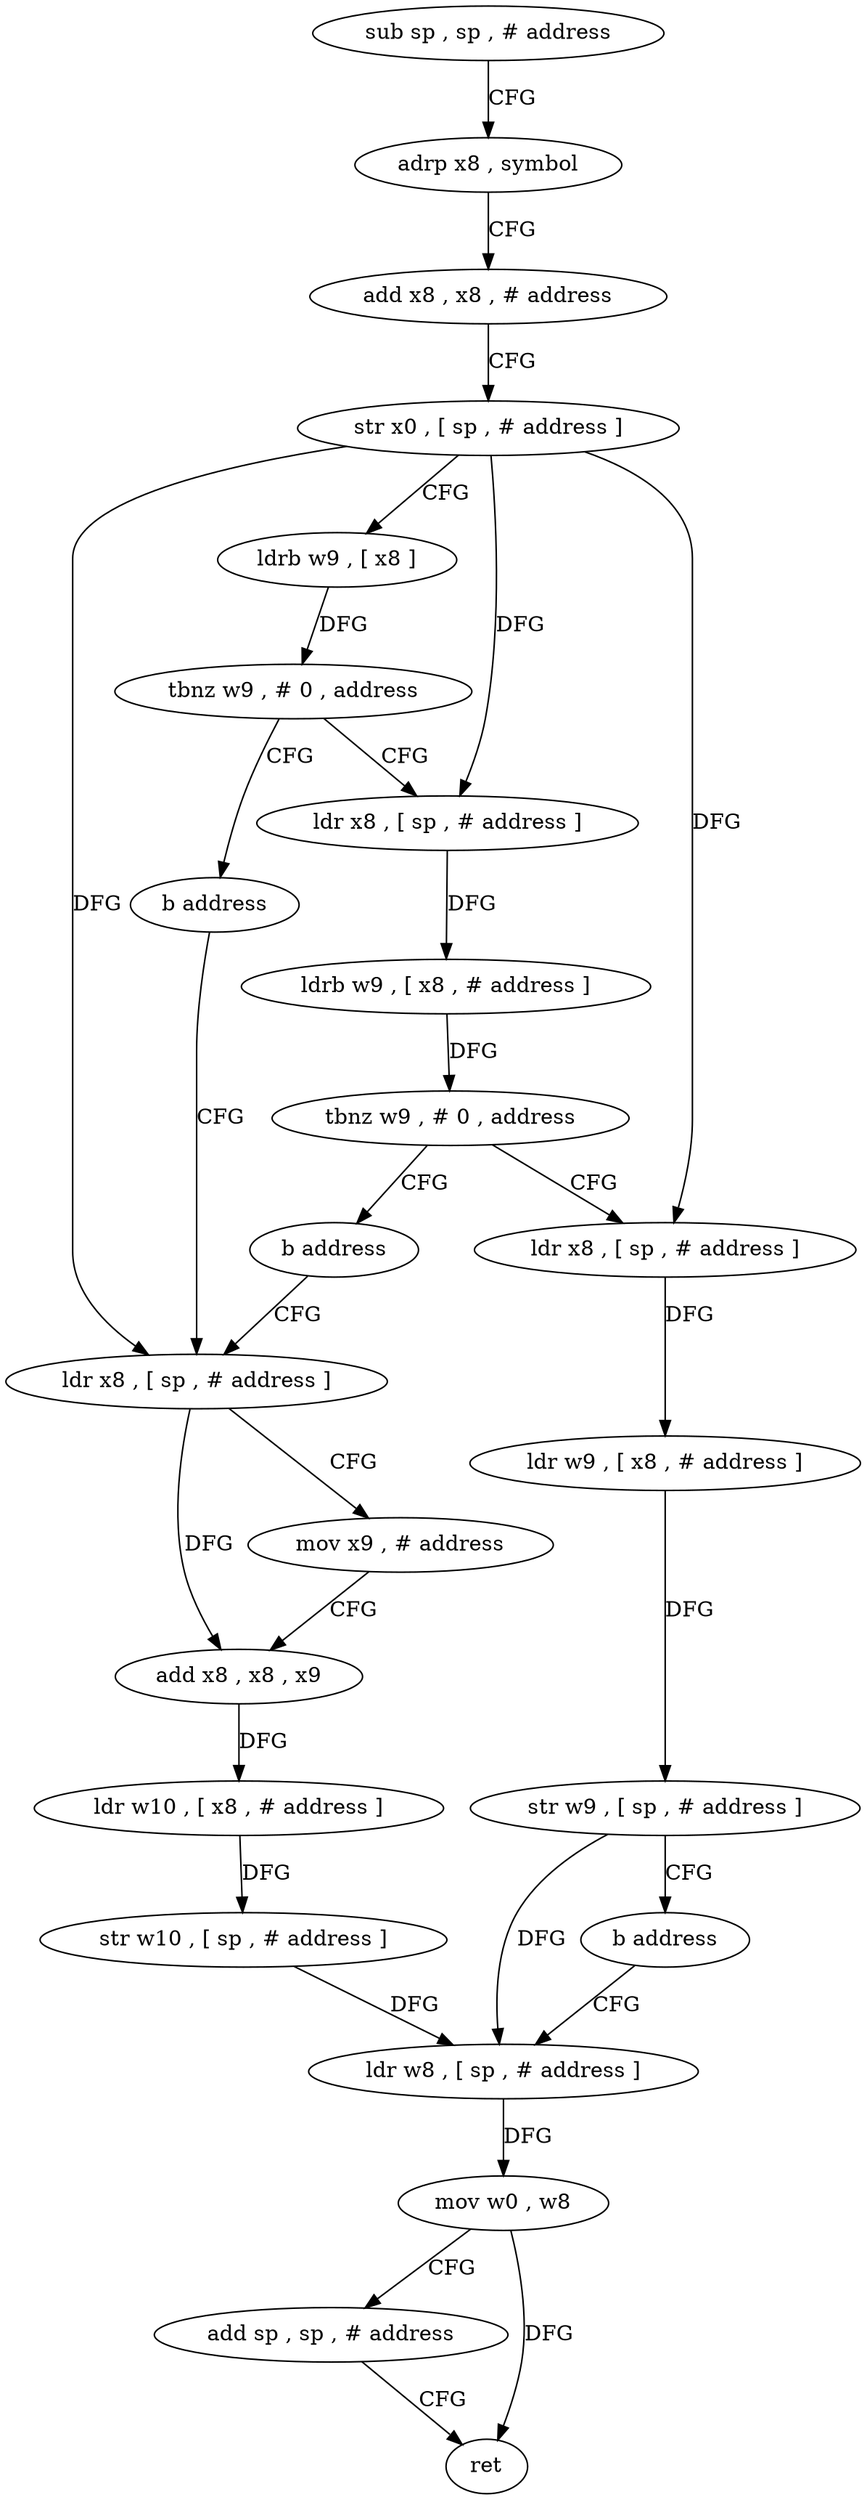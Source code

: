 digraph "func" {
"4249424" [label = "sub sp , sp , # address" ]
"4249428" [label = "adrp x8 , symbol" ]
"4249432" [label = "add x8 , x8 , # address" ]
"4249436" [label = "str x0 , [ sp , # address ]" ]
"4249440" [label = "ldrb w9 , [ x8 ]" ]
"4249444" [label = "tbnz w9 , # 0 , address" ]
"4249452" [label = "ldr x8 , [ sp , # address ]" ]
"4249448" [label = "b address" ]
"4249456" [label = "ldrb w9 , [ x8 , # address ]" ]
"4249460" [label = "tbnz w9 , # 0 , address" ]
"4249468" [label = "ldr x8 , [ sp , # address ]" ]
"4249464" [label = "b address" ]
"4249484" [label = "ldr x8 , [ sp , # address ]" ]
"4249472" [label = "ldr w9 , [ x8 , # address ]" ]
"4249476" [label = "str w9 , [ sp , # address ]" ]
"4249480" [label = "b address" ]
"4249504" [label = "ldr w8 , [ sp , # address ]" ]
"4249488" [label = "mov x9 , # address" ]
"4249492" [label = "add x8 , x8 , x9" ]
"4249496" [label = "ldr w10 , [ x8 , # address ]" ]
"4249500" [label = "str w10 , [ sp , # address ]" ]
"4249508" [label = "mov w0 , w8" ]
"4249512" [label = "add sp , sp , # address" ]
"4249516" [label = "ret" ]
"4249424" -> "4249428" [ label = "CFG" ]
"4249428" -> "4249432" [ label = "CFG" ]
"4249432" -> "4249436" [ label = "CFG" ]
"4249436" -> "4249440" [ label = "CFG" ]
"4249436" -> "4249452" [ label = "DFG" ]
"4249436" -> "4249468" [ label = "DFG" ]
"4249436" -> "4249484" [ label = "DFG" ]
"4249440" -> "4249444" [ label = "DFG" ]
"4249444" -> "4249452" [ label = "CFG" ]
"4249444" -> "4249448" [ label = "CFG" ]
"4249452" -> "4249456" [ label = "DFG" ]
"4249448" -> "4249484" [ label = "CFG" ]
"4249456" -> "4249460" [ label = "DFG" ]
"4249460" -> "4249468" [ label = "CFG" ]
"4249460" -> "4249464" [ label = "CFG" ]
"4249468" -> "4249472" [ label = "DFG" ]
"4249464" -> "4249484" [ label = "CFG" ]
"4249484" -> "4249488" [ label = "CFG" ]
"4249484" -> "4249492" [ label = "DFG" ]
"4249472" -> "4249476" [ label = "DFG" ]
"4249476" -> "4249480" [ label = "CFG" ]
"4249476" -> "4249504" [ label = "DFG" ]
"4249480" -> "4249504" [ label = "CFG" ]
"4249504" -> "4249508" [ label = "DFG" ]
"4249488" -> "4249492" [ label = "CFG" ]
"4249492" -> "4249496" [ label = "DFG" ]
"4249496" -> "4249500" [ label = "DFG" ]
"4249500" -> "4249504" [ label = "DFG" ]
"4249508" -> "4249512" [ label = "CFG" ]
"4249508" -> "4249516" [ label = "DFG" ]
"4249512" -> "4249516" [ label = "CFG" ]
}
